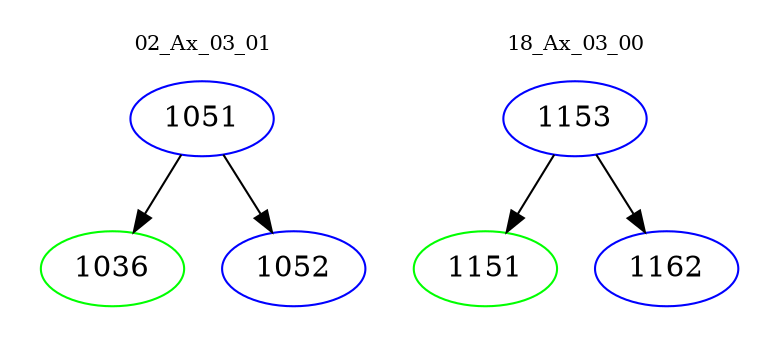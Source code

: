 digraph{
subgraph cluster_0 {
color = white
label = "02_Ax_03_01";
fontsize=10;
T0_1051 [label="1051", color="blue"]
T0_1051 -> T0_1036 [color="black"]
T0_1036 [label="1036", color="green"]
T0_1051 -> T0_1052 [color="black"]
T0_1052 [label="1052", color="blue"]
}
subgraph cluster_1 {
color = white
label = "18_Ax_03_00";
fontsize=10;
T1_1153 [label="1153", color="blue"]
T1_1153 -> T1_1151 [color="black"]
T1_1151 [label="1151", color="green"]
T1_1153 -> T1_1162 [color="black"]
T1_1162 [label="1162", color="blue"]
}
}
